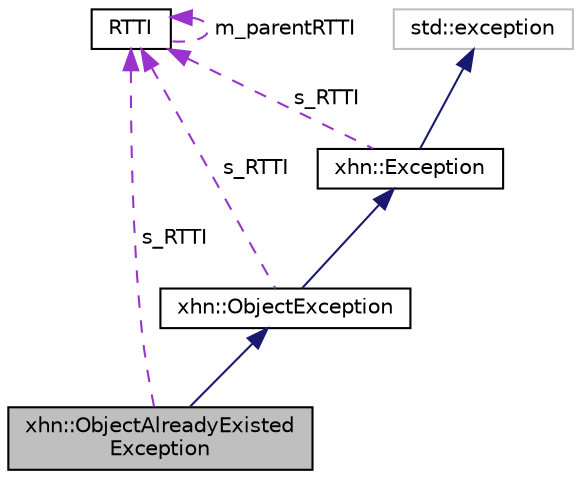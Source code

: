 digraph "xhn::ObjectAlreadyExistedException"
{
  edge [fontname="Helvetica",fontsize="10",labelfontname="Helvetica",labelfontsize="10"];
  node [fontname="Helvetica",fontsize="10",shape=record];
  Node1 [label="xhn::ObjectAlreadyExisted\lException",height=0.2,width=0.4,color="black", fillcolor="grey75", style="filled", fontcolor="black"];
  Node2 -> Node1 [dir="back",color="midnightblue",fontsize="10",style="solid",fontname="Helvetica"];
  Node2 [label="xhn::ObjectException",height=0.2,width=0.4,color="black", fillcolor="white", style="filled",URL="$classxhn_1_1_object_exception.html"];
  Node3 -> Node2 [dir="back",color="midnightblue",fontsize="10",style="solid",fontname="Helvetica"];
  Node3 [label="xhn::Exception",height=0.2,width=0.4,color="black", fillcolor="white", style="filled",URL="$classxhn_1_1_exception.html"];
  Node4 -> Node3 [dir="back",color="midnightblue",fontsize="10",style="solid",fontname="Helvetica"];
  Node4 [label="std::exception",height=0.2,width=0.4,color="grey75", fillcolor="white", style="filled"];
  Node5 -> Node3 [dir="back",color="darkorchid3",fontsize="10",style="dashed",label=" s_RTTI" ,fontname="Helvetica"];
  Node5 [label="RTTI",height=0.2,width=0.4,color="black", fillcolor="white", style="filled",URL="$class_r_t_t_i.html"];
  Node5 -> Node5 [dir="back",color="darkorchid3",fontsize="10",style="dashed",label=" m_parentRTTI" ,fontname="Helvetica"];
  Node5 -> Node2 [dir="back",color="darkorchid3",fontsize="10",style="dashed",label=" s_RTTI" ,fontname="Helvetica"];
  Node5 -> Node1 [dir="back",color="darkorchid3",fontsize="10",style="dashed",label=" s_RTTI" ,fontname="Helvetica"];
}
